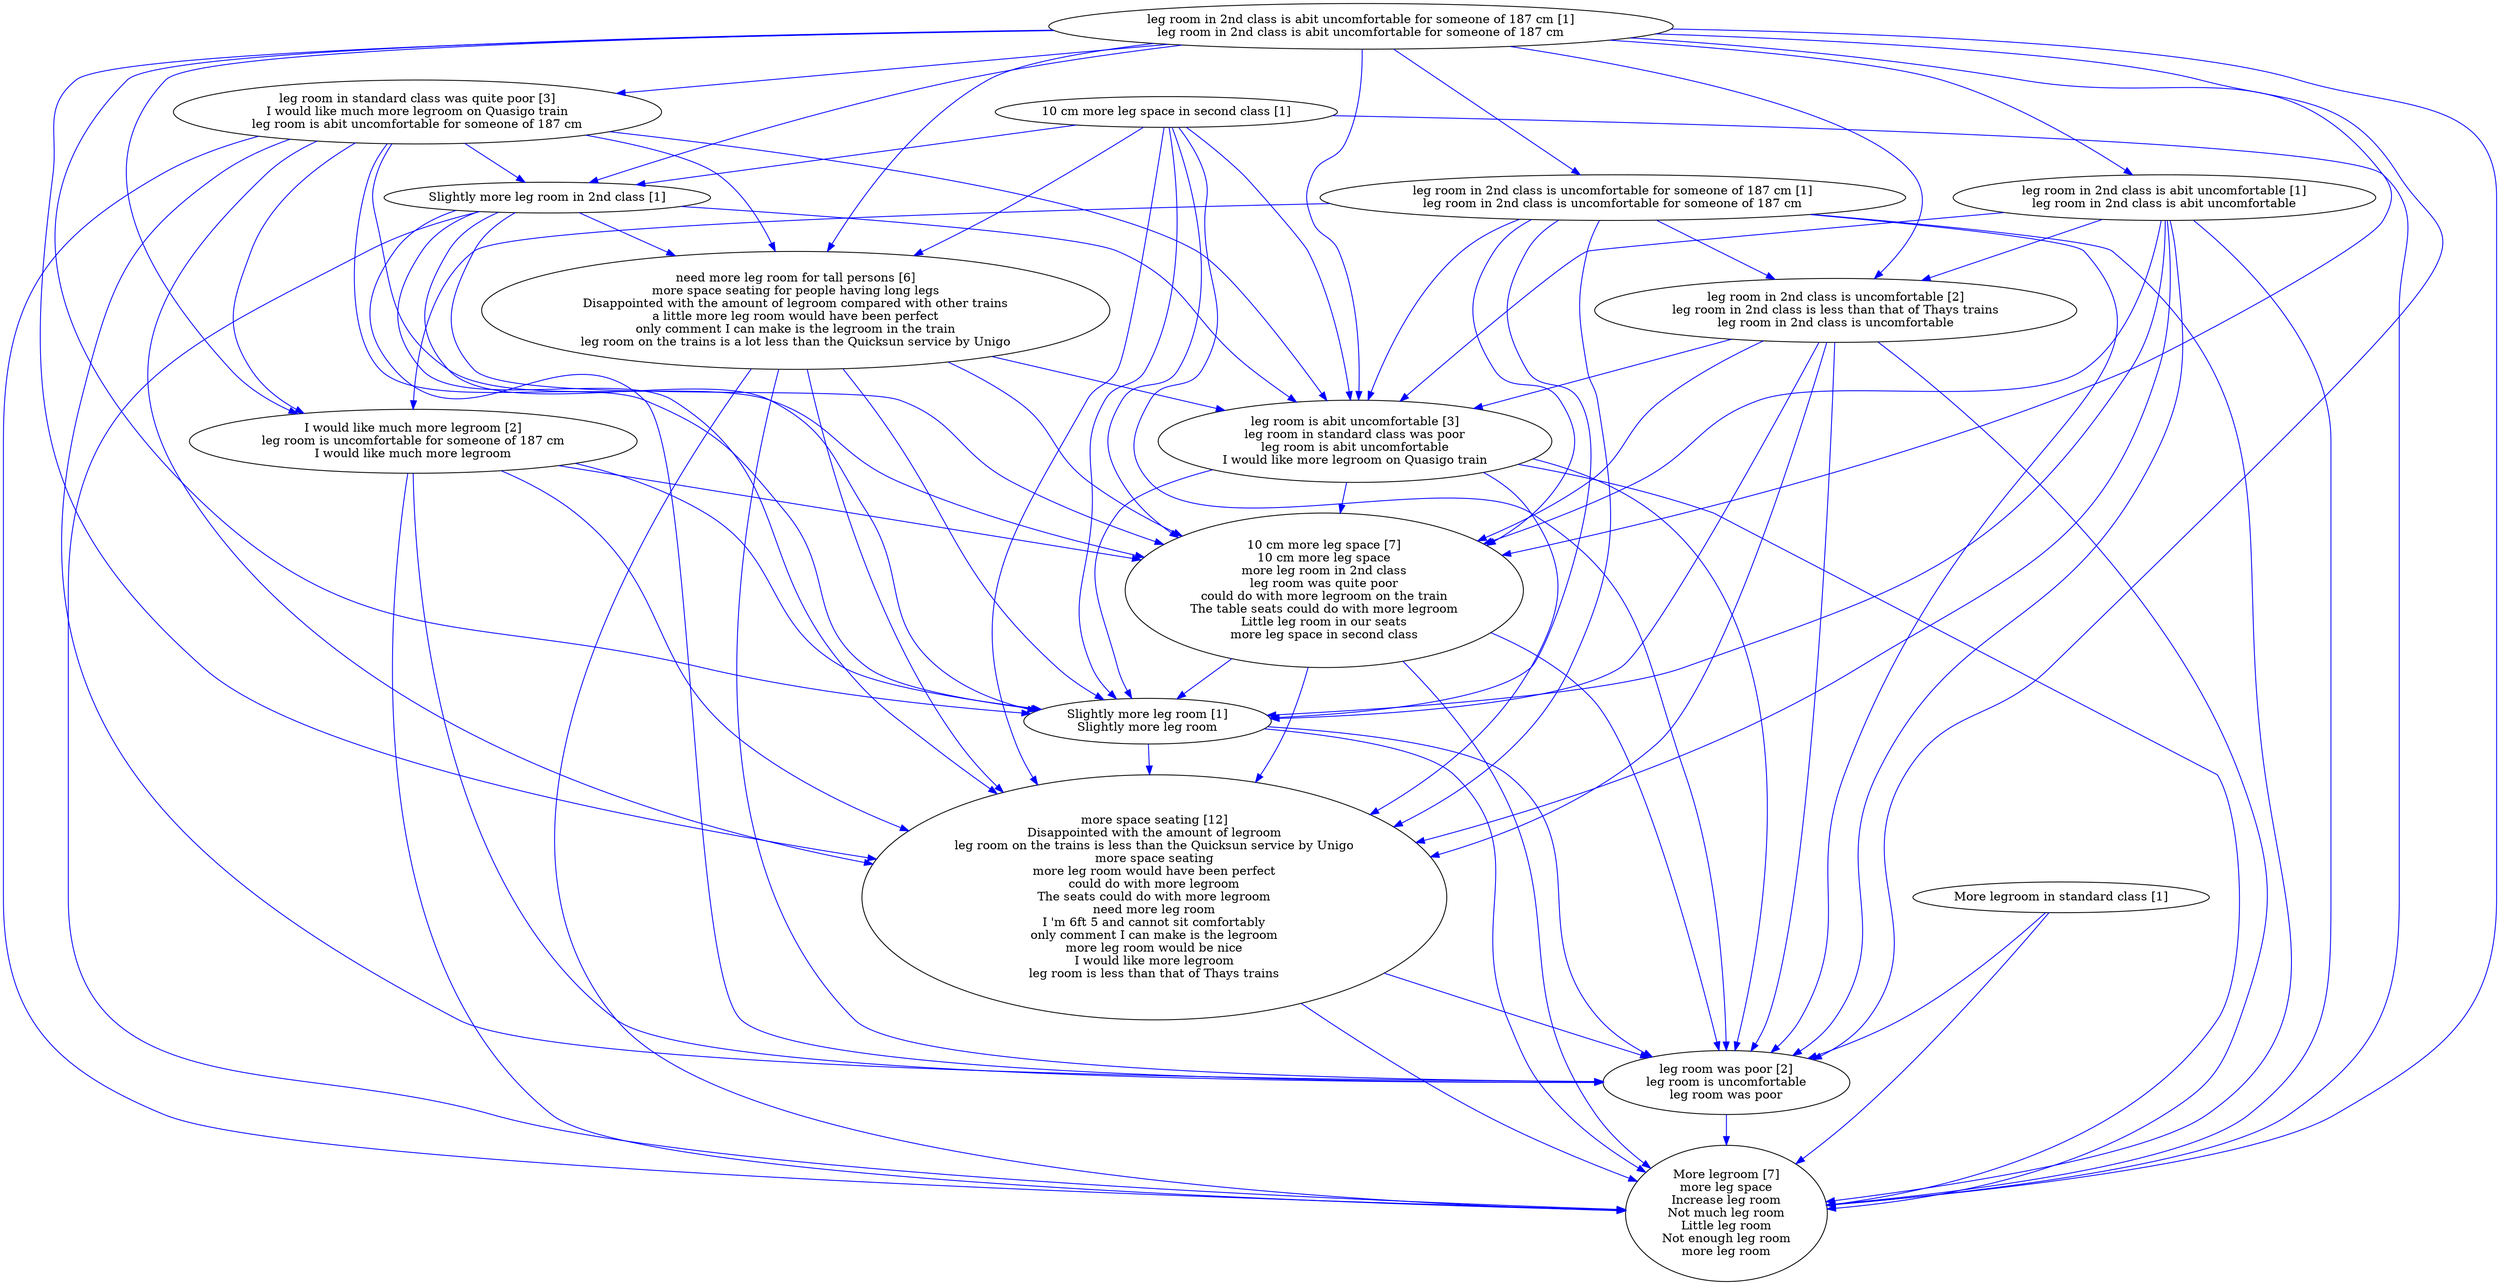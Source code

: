 digraph collapsedGraph {
"10 cm more leg space [7]\n10 cm more leg space\nmore leg room in 2nd class\nleg room was quite poor\ncould do with more legroom on the train\nThe table seats could do with more legroom\nLittle leg room in our seats\nmore leg space in second class""leg room in 2nd class is uncomfortable [2]\nleg room in 2nd class is less than that of Thays trains\nleg room in 2nd class is uncomfortable""leg room is abit uncomfortable [3]\nleg room in standard class was poor\nleg room is abit uncomfortable\nI would like more legroom on Quasigo train""More legroom [7]\nmore leg space\nIncrease leg room\nNot much leg room\nLittle leg room\nNot enough leg room\nmore leg room""leg room in standard class was quite poor [3]\nI would like much more legroom on Quasigo train\nleg room is abit uncomfortable for someone of 187 cm""leg room was poor [2]\nleg room is uncomfortable\nleg room was poor""need more leg room for tall persons [6]\nmore space seating for people having long legs\nDisappointed with the amount of legroom compared with other trains\na little more leg room would have been perfect\nonly comment I can make is the legroom in the train\nleg room on the trains is a lot less than the Quicksun service by Unigo""I would like much more legroom [2]\nleg room is uncomfortable for someone of 187 cm\nI would like much more legroom""more space seating [12]\nDisappointed with the amount of legroom\nleg room on the trains is less than the Quicksun service by Unigo\nmore space seating\nmore leg room would have been perfect\ncould do with more legroom\nThe seats could do with more legroom\nneed more leg room\nI 'm 6ft 5 and cannot sit comfortably\nonly comment I can make is the legroom\nmore leg room would be nice\nI would like more legroom\nleg room is less than that of Thays trains""10 cm more leg space in second class [1]""More legroom in standard class [1]""Slightly more leg room in 2nd class [1]""Slightly more leg room [1]\nSlightly more leg room""leg room in 2nd class is abit uncomfortable for someone of 187 cm [1]\nleg room in 2nd class is abit uncomfortable for someone of 187 cm""leg room in 2nd class is abit uncomfortable [1]\nleg room in 2nd class is abit uncomfortable""leg room in 2nd class is uncomfortable for someone of 187 cm [1]\nleg room in 2nd class is uncomfortable for someone of 187 cm""leg room is abit uncomfortable [3]\nleg room in standard class was poor\nleg room is abit uncomfortable\nI would like more legroom on Quasigo train" -> "more space seating [12]\nDisappointed with the amount of legroom\nleg room on the trains is less than the Quicksun service by Unigo\nmore space seating\nmore leg room would have been perfect\ncould do with more legroom\nThe seats could do with more legroom\nneed more leg room\nI 'm 6ft 5 and cannot sit comfortably\nonly comment I can make is the legroom\nmore leg room would be nice\nI would like more legroom\nleg room is less than that of Thays trains" [color=blue]
"leg room is abit uncomfortable [3]\nleg room in standard class was poor\nleg room is abit uncomfortable\nI would like more legroom on Quasigo train" -> "More legroom [7]\nmore leg space\nIncrease leg room\nNot much leg room\nLittle leg room\nNot enough leg room\nmore leg room" [color=blue]
"leg room in 2nd class is abit uncomfortable [1]\nleg room in 2nd class is abit uncomfortable" -> "leg room is abit uncomfortable [3]\nleg room in standard class was poor\nleg room is abit uncomfortable\nI would like more legroom on Quasigo train" [color=blue]
"leg room in 2nd class is abit uncomfortable [1]\nleg room in 2nd class is abit uncomfortable" -> "More legroom [7]\nmore leg space\nIncrease leg room\nNot much leg room\nLittle leg room\nNot enough leg room\nmore leg room" [color=blue]
"leg room in 2nd class is abit uncomfortable [1]\nleg room in 2nd class is abit uncomfortable" -> "10 cm more leg space [7]\n10 cm more leg space\nmore leg room in 2nd class\nleg room was quite poor\ncould do with more legroom on the train\nThe table seats could do with more legroom\nLittle leg room in our seats\nmore leg space in second class" [color=blue]
"leg room in 2nd class is abit uncomfortable [1]\nleg room in 2nd class is abit uncomfortable" -> "more space seating [12]\nDisappointed with the amount of legroom\nleg room on the trains is less than the Quicksun service by Unigo\nmore space seating\nmore leg room would have been perfect\ncould do with more legroom\nThe seats could do with more legroom\nneed more leg room\nI 'm 6ft 5 and cannot sit comfortably\nonly comment I can make is the legroom\nmore leg room would be nice\nI would like more legroom\nleg room is less than that of Thays trains" [color=blue]
"I would like much more legroom [2]\nleg room is uncomfortable for someone of 187 cm\nI would like much more legroom" -> "More legroom [7]\nmore leg space\nIncrease leg room\nNot much leg room\nLittle leg room\nNot enough leg room\nmore leg room" [color=blue]
"leg room in standard class was quite poor [3]\nI would like much more legroom on Quasigo train\nleg room is abit uncomfortable for someone of 187 cm" -> "Slightly more leg room [1]\nSlightly more leg room" [color=blue]
"need more leg room for tall persons [6]\nmore space seating for people having long legs\nDisappointed with the amount of legroom compared with other trains\na little more leg room would have been perfect\nonly comment I can make is the legroom in the train\nleg room on the trains is a lot less than the Quicksun service by Unigo" -> "More legroom [7]\nmore leg space\nIncrease leg room\nNot much leg room\nLittle leg room\nNot enough leg room\nmore leg room" [color=blue]
"I would like much more legroom [2]\nleg room is uncomfortable for someone of 187 cm\nI would like much more legroom" -> "10 cm more leg space [7]\n10 cm more leg space\nmore leg room in 2nd class\nleg room was quite poor\ncould do with more legroom on the train\nThe table seats could do with more legroom\nLittle leg room in our seats\nmore leg space in second class" [color=blue]
"I would like much more legroom [2]\nleg room is uncomfortable for someone of 187 cm\nI would like much more legroom" -> "more space seating [12]\nDisappointed with the amount of legroom\nleg room on the trains is less than the Quicksun service by Unigo\nmore space seating\nmore leg room would have been perfect\ncould do with more legroom\nThe seats could do with more legroom\nneed more leg room\nI 'm 6ft 5 and cannot sit comfortably\nonly comment I can make is the legroom\nmore leg room would be nice\nI would like more legroom\nleg room is less than that of Thays trains" [color=blue]
"leg room in standard class was quite poor [3]\nI would like much more legroom on Quasigo train\nleg room is abit uncomfortable for someone of 187 cm" -> "more space seating [12]\nDisappointed with the amount of legroom\nleg room on the trains is less than the Quicksun service by Unigo\nmore space seating\nmore leg room would have been perfect\ncould do with more legroom\nThe seats could do with more legroom\nneed more leg room\nI 'm 6ft 5 and cannot sit comfortably\nonly comment I can make is the legroom\nmore leg room would be nice\nI would like more legroom\nleg room is less than that of Thays trains" [color=blue]
"leg room in standard class was quite poor [3]\nI would like much more legroom on Quasigo train\nleg room is abit uncomfortable for someone of 187 cm" -> "leg room is abit uncomfortable [3]\nleg room in standard class was poor\nleg room is abit uncomfortable\nI would like more legroom on Quasigo train" [color=blue]
"leg room in standard class was quite poor [3]\nI would like much more legroom on Quasigo train\nleg room is abit uncomfortable for someone of 187 cm" -> "10 cm more leg space [7]\n10 cm more leg space\nmore leg room in 2nd class\nleg room was quite poor\ncould do with more legroom on the train\nThe table seats could do with more legroom\nLittle leg room in our seats\nmore leg space in second class" [color=blue]
"more space seating [12]\nDisappointed with the amount of legroom\nleg room on the trains is less than the Quicksun service by Unigo\nmore space seating\nmore leg room would have been perfect\ncould do with more legroom\nThe seats could do with more legroom\nneed more leg room\nI 'm 6ft 5 and cannot sit comfortably\nonly comment I can make is the legroom\nmore leg room would be nice\nI would like more legroom\nleg room is less than that of Thays trains" -> "More legroom [7]\nmore leg space\nIncrease leg room\nNot much leg room\nLittle leg room\nNot enough leg room\nmore leg room" [color=blue]
"10 cm more leg space [7]\n10 cm more leg space\nmore leg room in 2nd class\nleg room was quite poor\ncould do with more legroom on the train\nThe table seats could do with more legroom\nLittle leg room in our seats\nmore leg space in second class" -> "More legroom [7]\nmore leg space\nIncrease leg room\nNot much leg room\nLittle leg room\nNot enough leg room\nmore leg room" [color=blue]
"need more leg room for tall persons [6]\nmore space seating for people having long legs\nDisappointed with the amount of legroom compared with other trains\na little more leg room would have been perfect\nonly comment I can make is the legroom in the train\nleg room on the trains is a lot less than the Quicksun service by Unigo" -> "more space seating [12]\nDisappointed with the amount of legroom\nleg room on the trains is less than the Quicksun service by Unigo\nmore space seating\nmore leg room would have been perfect\ncould do with more legroom\nThe seats could do with more legroom\nneed more leg room\nI 'm 6ft 5 and cannot sit comfortably\nonly comment I can make is the legroom\nmore leg room would be nice\nI would like more legroom\nleg room is less than that of Thays trains" [color=blue]
"need more leg room for tall persons [6]\nmore space seating for people having long legs\nDisappointed with the amount of legroom compared with other trains\na little more leg room would have been perfect\nonly comment I can make is the legroom in the train\nleg room on the trains is a lot less than the Quicksun service by Unigo" -> "10 cm more leg space [7]\n10 cm more leg space\nmore leg room in 2nd class\nleg room was quite poor\ncould do with more legroom on the train\nThe table seats could do with more legroom\nLittle leg room in our seats\nmore leg space in second class" [color=blue]
"need more leg room for tall persons [6]\nmore space seating for people having long legs\nDisappointed with the amount of legroom compared with other trains\na little more leg room would have been perfect\nonly comment I can make is the legroom in the train\nleg room on the trains is a lot less than the Quicksun service by Unigo" -> "leg room was poor [2]\nleg room is uncomfortable\nleg room was poor" [color=blue]
"need more leg room for tall persons [6]\nmore space seating for people having long legs\nDisappointed with the amount of legroom compared with other trains\na little more leg room would have been perfect\nonly comment I can make is the legroom in the train\nleg room on the trains is a lot less than the Quicksun service by Unigo" -> "Slightly more leg room [1]\nSlightly more leg room" [color=blue]
"leg room in 2nd class is abit uncomfortable for someone of 187 cm [1]\nleg room in 2nd class is abit uncomfortable for someone of 187 cm" -> "10 cm more leg space [7]\n10 cm more leg space\nmore leg room in 2nd class\nleg room was quite poor\ncould do with more legroom on the train\nThe table seats could do with more legroom\nLittle leg room in our seats\nmore leg space in second class" [color=blue]
"leg room in 2nd class is abit uncomfortable for someone of 187 cm [1]\nleg room in 2nd class is abit uncomfortable for someone of 187 cm" -> "more space seating [12]\nDisappointed with the amount of legroom\nleg room on the trains is less than the Quicksun service by Unigo\nmore space seating\nmore leg room would have been perfect\ncould do with more legroom\nThe seats could do with more legroom\nneed more leg room\nI 'm 6ft 5 and cannot sit comfortably\nonly comment I can make is the legroom\nmore leg room would be nice\nI would like more legroom\nleg room is less than that of Thays trains" [color=blue]
"leg room in 2nd class is abit uncomfortable for someone of 187 cm [1]\nleg room in 2nd class is abit uncomfortable for someone of 187 cm" -> "Slightly more leg room [1]\nSlightly more leg room" [color=blue]
"leg room in 2nd class is abit uncomfortable for someone of 187 cm [1]\nleg room in 2nd class is abit uncomfortable for someone of 187 cm" -> "leg room was poor [2]\nleg room is uncomfortable\nleg room was poor" [color=blue]
"Slightly more leg room in 2nd class [1]" -> "10 cm more leg space [7]\n10 cm more leg space\nmore leg room in 2nd class\nleg room was quite poor\ncould do with more legroom on the train\nThe table seats could do with more legroom\nLittle leg room in our seats\nmore leg space in second class" [color=blue]
"Slightly more leg room in 2nd class [1]" -> "leg room is abit uncomfortable [3]\nleg room in standard class was poor\nleg room is abit uncomfortable\nI would like more legroom on Quasigo train" [color=blue]
"Slightly more leg room in 2nd class [1]" -> "more space seating [12]\nDisappointed with the amount of legroom\nleg room on the trains is less than the Quicksun service by Unigo\nmore space seating\nmore leg room would have been perfect\ncould do with more legroom\nThe seats could do with more legroom\nneed more leg room\nI 'm 6ft 5 and cannot sit comfortably\nonly comment I can make is the legroom\nmore leg room would be nice\nI would like more legroom\nleg room is less than that of Thays trains" [color=blue]
"10 cm more leg space [7]\n10 cm more leg space\nmore leg room in 2nd class\nleg room was quite poor\ncould do with more legroom on the train\nThe table seats could do with more legroom\nLittle leg room in our seats\nmore leg space in second class" -> "more space seating [12]\nDisappointed with the amount of legroom\nleg room on the trains is less than the Quicksun service by Unigo\nmore space seating\nmore leg room would have been perfect\ncould do with more legroom\nThe seats could do with more legroom\nneed more leg room\nI 'm 6ft 5 and cannot sit comfortably\nonly comment I can make is the legroom\nmore leg room would be nice\nI would like more legroom\nleg room is less than that of Thays trains" [color=blue]
"more space seating [12]\nDisappointed with the amount of legroom\nleg room on the trains is less than the Quicksun service by Unigo\nmore space seating\nmore leg room would have been perfect\ncould do with more legroom\nThe seats could do with more legroom\nneed more leg room\nI 'm 6ft 5 and cannot sit comfortably\nonly comment I can make is the legroom\nmore leg room would be nice\nI would like more legroom\nleg room is less than that of Thays trains" -> "leg room was poor [2]\nleg room is uncomfortable\nleg room was poor" [color=blue]
"need more leg room for tall persons [6]\nmore space seating for people having long legs\nDisappointed with the amount of legroom compared with other trains\na little more leg room would have been perfect\nonly comment I can make is the legroom in the train\nleg room on the trains is a lot less than the Quicksun service by Unigo" -> "leg room is abit uncomfortable [3]\nleg room in standard class was poor\nleg room is abit uncomfortable\nI would like more legroom on Quasigo train" [color=blue]
"Slightly more leg room in 2nd class [1]" -> "More legroom [7]\nmore leg space\nIncrease leg room\nNot much leg room\nLittle leg room\nNot enough leg room\nmore leg room" [color=blue]
"leg room is abit uncomfortable [3]\nleg room in standard class was poor\nleg room is abit uncomfortable\nI would like more legroom on Quasigo train" -> "10 cm more leg space [7]\n10 cm more leg space\nmore leg room in 2nd class\nleg room was quite poor\ncould do with more legroom on the train\nThe table seats could do with more legroom\nLittle leg room in our seats\nmore leg space in second class" [color=blue]
"10 cm more leg space [7]\n10 cm more leg space\nmore leg room in 2nd class\nleg room was quite poor\ncould do with more legroom on the train\nThe table seats could do with more legroom\nLittle leg room in our seats\nmore leg space in second class" -> "leg room was poor [2]\nleg room is uncomfortable\nleg room was poor" [color=blue]
"10 cm more leg space in second class [1]" -> "leg room was poor [2]\nleg room is uncomfortable\nleg room was poor" [color=blue]
"10 cm more leg space in second class [1]" -> "more space seating [12]\nDisappointed with the amount of legroom\nleg room on the trains is less than the Quicksun service by Unigo\nmore space seating\nmore leg room would have been perfect\ncould do with more legroom\nThe seats could do with more legroom\nneed more leg room\nI 'm 6ft 5 and cannot sit comfortably\nonly comment I can make is the legroom\nmore leg room would be nice\nI would like more legroom\nleg room is less than that of Thays trains" [color=blue]
"10 cm more leg space in second class [1]" -> "Slightly more leg room [1]\nSlightly more leg room" [color=blue]
"I would like much more legroom [2]\nleg room is uncomfortable for someone of 187 cm\nI would like much more legroom" -> "leg room was poor [2]\nleg room is uncomfortable\nleg room was poor" [color=blue]
"10 cm more leg space in second class [1]" -> "10 cm more leg space [7]\n10 cm more leg space\nmore leg room in 2nd class\nleg room was quite poor\ncould do with more legroom on the train\nThe table seats could do with more legroom\nLittle leg room in our seats\nmore leg space in second class" [color=blue]
"10 cm more leg space in second class [1]" -> "leg room is abit uncomfortable [3]\nleg room in standard class was poor\nleg room is abit uncomfortable\nI would like more legroom on Quasigo train" [color=blue]
"leg room is abit uncomfortable [3]\nleg room in standard class was poor\nleg room is abit uncomfortable\nI would like more legroom on Quasigo train" -> "leg room was poor [2]\nleg room is uncomfortable\nleg room was poor" [color=blue]
"leg room in 2nd class is uncomfortable [2]\nleg room in 2nd class is less than that of Thays trains\nleg room in 2nd class is uncomfortable" -> "More legroom [7]\nmore leg space\nIncrease leg room\nNot much leg room\nLittle leg room\nNot enough leg room\nmore leg room" [color=blue]
"leg room in 2nd class is uncomfortable [2]\nleg room in 2nd class is less than that of Thays trains\nleg room in 2nd class is uncomfortable" -> "more space seating [12]\nDisappointed with the amount of legroom\nleg room on the trains is less than the Quicksun service by Unigo\nmore space seating\nmore leg room would have been perfect\ncould do with more legroom\nThe seats could do with more legroom\nneed more leg room\nI 'm 6ft 5 and cannot sit comfortably\nonly comment I can make is the legroom\nmore leg room would be nice\nI would like more legroom\nleg room is less than that of Thays trains" [color=blue]
"leg room in 2nd class is uncomfortable for someone of 187 cm [1]\nleg room in 2nd class is uncomfortable for someone of 187 cm" -> "more space seating [12]\nDisappointed with the amount of legroom\nleg room on the trains is less than the Quicksun service by Unigo\nmore space seating\nmore leg room would have been perfect\ncould do with more legroom\nThe seats could do with more legroom\nneed more leg room\nI 'm 6ft 5 and cannot sit comfortably\nonly comment I can make is the legroom\nmore leg room would be nice\nI would like more legroom\nleg room is less than that of Thays trains" [color=blue]
"leg room in 2nd class is uncomfortable for someone of 187 cm [1]\nleg room in 2nd class is uncomfortable for someone of 187 cm" -> "Slightly more leg room [1]\nSlightly more leg room" [color=blue]
"leg room in 2nd class is uncomfortable for someone of 187 cm [1]\nleg room in 2nd class is uncomfortable for someone of 187 cm" -> "leg room was poor [2]\nleg room is uncomfortable\nleg room was poor" [color=blue]
"leg room in 2nd class is uncomfortable for someone of 187 cm [1]\nleg room in 2nd class is uncomfortable for someone of 187 cm" -> "10 cm more leg space [7]\n10 cm more leg space\nmore leg room in 2nd class\nleg room was quite poor\ncould do with more legroom on the train\nThe table seats could do with more legroom\nLittle leg room in our seats\nmore leg space in second class" [color=blue]
"Slightly more leg room [1]\nSlightly more leg room" -> "more space seating [12]\nDisappointed with the amount of legroom\nleg room on the trains is less than the Quicksun service by Unigo\nmore space seating\nmore leg room would have been perfect\ncould do with more legroom\nThe seats could do with more legroom\nneed more leg room\nI 'm 6ft 5 and cannot sit comfortably\nonly comment I can make is the legroom\nmore leg room would be nice\nI would like more legroom\nleg room is less than that of Thays trains" [color=blue]
"Slightly more leg room [1]\nSlightly more leg room" -> "leg room was poor [2]\nleg room is uncomfortable\nleg room was poor" [color=blue]
"leg room in standard class was quite poor [3]\nI would like much more legroom on Quasigo train\nleg room is abit uncomfortable for someone of 187 cm" -> "need more leg room for tall persons [6]\nmore space seating for people having long legs\nDisappointed with the amount of legroom compared with other trains\na little more leg room would have been perfect\nonly comment I can make is the legroom in the train\nleg room on the trains is a lot less than the Quicksun service by Unigo" [color=blue]
"More legroom in standard class [1]" -> "More legroom [7]\nmore leg space\nIncrease leg room\nNot much leg room\nLittle leg room\nNot enough leg room\nmore leg room" [color=blue]
"More legroom in standard class [1]" -> "leg room was poor [2]\nleg room is uncomfortable\nleg room was poor" [color=blue]
"leg room in 2nd class is uncomfortable for someone of 187 cm [1]\nleg room in 2nd class is uncomfortable for someone of 187 cm" -> "More legroom [7]\nmore leg space\nIncrease leg room\nNot much leg room\nLittle leg room\nNot enough leg room\nmore leg room" [color=blue]
"leg room in standard class was quite poor [3]\nI would like much more legroom on Quasigo train\nleg room is abit uncomfortable for someone of 187 cm" -> "More legroom [7]\nmore leg space\nIncrease leg room\nNot much leg room\nLittle leg room\nNot enough leg room\nmore leg room" [color=blue]
"Slightly more leg room [1]\nSlightly more leg room" -> "More legroom [7]\nmore leg space\nIncrease leg room\nNot much leg room\nLittle leg room\nNot enough leg room\nmore leg room" [color=blue]
"leg room in standard class was quite poor [3]\nI would like much more legroom on Quasigo train\nleg room is abit uncomfortable for someone of 187 cm" -> "leg room was poor [2]\nleg room is uncomfortable\nleg room was poor" [color=blue]
"leg room in 2nd class is uncomfortable [2]\nleg room in 2nd class is less than that of Thays trains\nleg room in 2nd class is uncomfortable" -> "leg room is abit uncomfortable [3]\nleg room in standard class was poor\nleg room is abit uncomfortable\nI would like more legroom on Quasigo train" [color=blue]
"leg room in 2nd class is abit uncomfortable [1]\nleg room in 2nd class is abit uncomfortable" -> "Slightly more leg room [1]\nSlightly more leg room" [color=blue]
"leg room in 2nd class is abit uncomfortable [1]\nleg room in 2nd class is abit uncomfortable" -> "leg room was poor [2]\nleg room is uncomfortable\nleg room was poor" [color=blue]
"leg room was poor [2]\nleg room is uncomfortable\nleg room was poor" -> "More legroom [7]\nmore leg space\nIncrease leg room\nNot much leg room\nLittle leg room\nNot enough leg room\nmore leg room" [color=blue]
"leg room in 2nd class is uncomfortable for someone of 187 cm [1]\nleg room in 2nd class is uncomfortable for someone of 187 cm" -> "I would like much more legroom [2]\nleg room is uncomfortable for someone of 187 cm\nI would like much more legroom" [color=blue]
"10 cm more leg space in second class [1]" -> "need more leg room for tall persons [6]\nmore space seating for people having long legs\nDisappointed with the amount of legroom compared with other trains\na little more leg room would have been perfect\nonly comment I can make is the legroom in the train\nleg room on the trains is a lot less than the Quicksun service by Unigo" [color=blue]
"10 cm more leg space in second class [1]" -> "More legroom [7]\nmore leg space\nIncrease leg room\nNot much leg room\nLittle leg room\nNot enough leg room\nmore leg room" [color=blue]
"leg room in 2nd class is uncomfortable [2]\nleg room in 2nd class is less than that of Thays trains\nleg room in 2nd class is uncomfortable" -> "leg room was poor [2]\nleg room is uncomfortable\nleg room was poor" [color=blue]
"10 cm more leg space in second class [1]" -> "Slightly more leg room in 2nd class [1]" [color=blue]
"leg room is abit uncomfortable [3]\nleg room in standard class was poor\nleg room is abit uncomfortable\nI would like more legroom on Quasigo train" -> "Slightly more leg room [1]\nSlightly more leg room" [color=blue]
"Slightly more leg room in 2nd class [1]" -> "need more leg room for tall persons [6]\nmore space seating for people having long legs\nDisappointed with the amount of legroom compared with other trains\na little more leg room would have been perfect\nonly comment I can make is the legroom in the train\nleg room on the trains is a lot less than the Quicksun service by Unigo" [color=blue]
"Slightly more leg room in 2nd class [1]" -> "leg room was poor [2]\nleg room is uncomfortable\nleg room was poor" [color=blue]
"I would like much more legroom [2]\nleg room is uncomfortable for someone of 187 cm\nI would like much more legroom" -> "Slightly more leg room [1]\nSlightly more leg room" [color=blue]
"leg room in 2nd class is abit uncomfortable for someone of 187 cm [1]\nleg room in 2nd class is abit uncomfortable for someone of 187 cm" -> "More legroom [7]\nmore leg space\nIncrease leg room\nNot much leg room\nLittle leg room\nNot enough leg room\nmore leg room" [color=blue]
"leg room in standard class was quite poor [3]\nI would like much more legroom on Quasigo train\nleg room is abit uncomfortable for someone of 187 cm" -> "Slightly more leg room in 2nd class [1]" [color=blue]
"leg room in 2nd class is abit uncomfortable [1]\nleg room in 2nd class is abit uncomfortable" -> "leg room in 2nd class is uncomfortable [2]\nleg room in 2nd class is less than that of Thays trains\nleg room in 2nd class is uncomfortable" [color=blue]
"leg room in 2nd class is uncomfortable [2]\nleg room in 2nd class is less than that of Thays trains\nleg room in 2nd class is uncomfortable" -> "10 cm more leg space [7]\n10 cm more leg space\nmore leg room in 2nd class\nleg room was quite poor\ncould do with more legroom on the train\nThe table seats could do with more legroom\nLittle leg room in our seats\nmore leg space in second class" [color=blue]
"leg room in 2nd class is uncomfortable [2]\nleg room in 2nd class is less than that of Thays trains\nleg room in 2nd class is uncomfortable" -> "Slightly more leg room [1]\nSlightly more leg room" [color=blue]
"leg room in 2nd class is abit uncomfortable for someone of 187 cm [1]\nleg room in 2nd class is abit uncomfortable for someone of 187 cm" -> "leg room is abit uncomfortable [3]\nleg room in standard class was poor\nleg room is abit uncomfortable\nI would like more legroom on Quasigo train" [color=blue]
"leg room in 2nd class is abit uncomfortable for someone of 187 cm [1]\nleg room in 2nd class is abit uncomfortable for someone of 187 cm" -> "leg room in 2nd class is uncomfortable [2]\nleg room in 2nd class is less than that of Thays trains\nleg room in 2nd class is uncomfortable" [color=blue]
"Slightly more leg room in 2nd class [1]" -> "Slightly more leg room [1]\nSlightly more leg room" [color=blue]
"leg room in 2nd class is abit uncomfortable for someone of 187 cm [1]\nleg room in 2nd class is abit uncomfortable for someone of 187 cm" -> "leg room in 2nd class is abit uncomfortable [1]\nleg room in 2nd class is abit uncomfortable" [color=blue]
"leg room in 2nd class is abit uncomfortable for someone of 187 cm [1]\nleg room in 2nd class is abit uncomfortable for someone of 187 cm" -> "leg room in 2nd class is uncomfortable for someone of 187 cm [1]\nleg room in 2nd class is uncomfortable for someone of 187 cm" [color=blue]
"leg room in standard class was quite poor [3]\nI would like much more legroom on Quasigo train\nleg room is abit uncomfortable for someone of 187 cm" -> "I would like much more legroom [2]\nleg room is uncomfortable for someone of 187 cm\nI would like much more legroom" [color=blue]
"10 cm more leg space [7]\n10 cm more leg space\nmore leg room in 2nd class\nleg room was quite poor\ncould do with more legroom on the train\nThe table seats could do with more legroom\nLittle leg room in our seats\nmore leg space in second class" -> "Slightly more leg room [1]\nSlightly more leg room" [color=blue]
"leg room in 2nd class is abit uncomfortable for someone of 187 cm [1]\nleg room in 2nd class is abit uncomfortable for someone of 187 cm" -> "Slightly more leg room in 2nd class [1]" [color=blue]
"leg room in 2nd class is abit uncomfortable for someone of 187 cm [1]\nleg room in 2nd class is abit uncomfortable for someone of 187 cm" -> "need more leg room for tall persons [6]\nmore space seating for people having long legs\nDisappointed with the amount of legroom compared with other trains\na little more leg room would have been perfect\nonly comment I can make is the legroom in the train\nleg room on the trains is a lot less than the Quicksun service by Unigo" [color=blue]
"leg room in 2nd class is abit uncomfortable for someone of 187 cm [1]\nleg room in 2nd class is abit uncomfortable for someone of 187 cm" -> "I would like much more legroom [2]\nleg room is uncomfortable for someone of 187 cm\nI would like much more legroom" [color=blue]
"leg room in 2nd class is abit uncomfortable for someone of 187 cm [1]\nleg room in 2nd class is abit uncomfortable for someone of 187 cm" -> "leg room in standard class was quite poor [3]\nI would like much more legroom on Quasigo train\nleg room is abit uncomfortable for someone of 187 cm" [color=blue]
"leg room in 2nd class is uncomfortable for someone of 187 cm [1]\nleg room in 2nd class is uncomfortable for someone of 187 cm" -> "leg room in 2nd class is uncomfortable [2]\nleg room in 2nd class is less than that of Thays trains\nleg room in 2nd class is uncomfortable" [color=blue]
"leg room in 2nd class is uncomfortable for someone of 187 cm [1]\nleg room in 2nd class is uncomfortable for someone of 187 cm" -> "leg room is abit uncomfortable [3]\nleg room in standard class was poor\nleg room is abit uncomfortable\nI would like more legroom on Quasigo train" [color=blue]
}